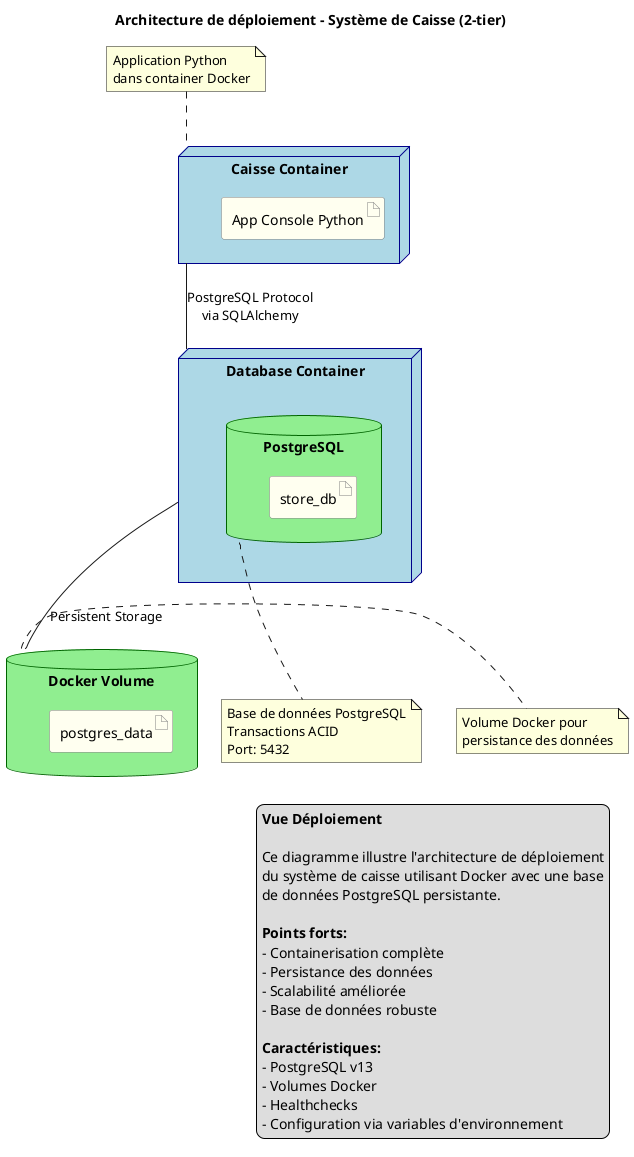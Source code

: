 @startuml Vue Déploiement

' Définir les styles
skinparam node {
    BackgroundColor LightBlue
    BorderColor DarkBlue
    FontColor Black
}

skinparam database {
    BackgroundColor LightGreen
    BorderColor DarkGreen
    FontColor Black
}

skinparam artifact {
    BackgroundColor Ivory
    BorderColor Gray
    FontColor Black
}

' Définir les nœuds
node "Caisse Container" as CaisseContainer {
    artifact "App Console Python" as AppPython
}

node "Database Container" as DBContainer {
    database "PostgreSQL" as PostgreSQL {
        artifact "store_db" as StoreDB
    }
}

' Volume persistant
database "Docker Volume" as DockerVolume {
    artifact "postgres_data" as PostgresData
}

' Connexions
CaisseContainer -- DBContainer : "PostgreSQL Protocol\nvia SQLAlchemy"
DBContainer -- DockerVolume : "Persistent Storage"

' Notes explicatives

note bottom of PostgreSQL
  Base de données PostgreSQL
  Transactions ACID
  Port: 5432
end note

note top of CaisseContainer
  Application Python
  dans container Docker
end note

note right of DockerVolume
  Volume Docker pour
  persistance des données
end note

' Titre et légende
title Architecture de déploiement - Système de Caisse (2-tier)

legend right
  <b>Vue Déploiement</b>
  
  Ce diagramme illustre l'architecture de déploiement
  du système de caisse utilisant Docker avec une base
  de données PostgreSQL persistante.
  
  <b>Points forts:</b>
  - Containerisation complète
  - Persistance des données
  - Scalabilité améliorée
  - Base de données robuste
  
  <b>Caractéristiques:</b>
  - PostgreSQL v13
  - Volumes Docker
  - Healthchecks
  - Configuration via variables d'environnement
endlegend

@enduml 